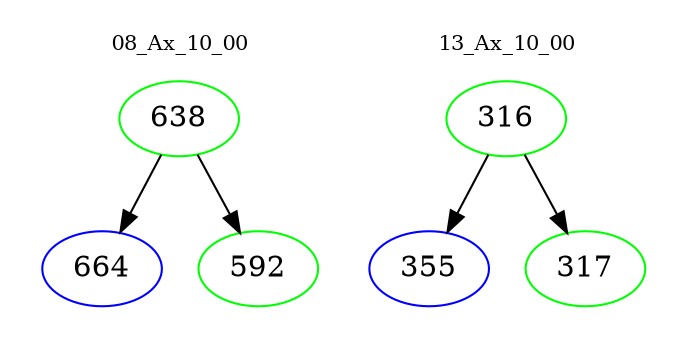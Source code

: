 digraph{
subgraph cluster_0 {
color = white
label = "08_Ax_10_00";
fontsize=10;
T0_638 [label="638", color="green"]
T0_638 -> T0_664 [color="black"]
T0_664 [label="664", color="blue"]
T0_638 -> T0_592 [color="black"]
T0_592 [label="592", color="green"]
}
subgraph cluster_1 {
color = white
label = "13_Ax_10_00";
fontsize=10;
T1_316 [label="316", color="green"]
T1_316 -> T1_355 [color="black"]
T1_355 [label="355", color="blue"]
T1_316 -> T1_317 [color="black"]
T1_317 [label="317", color="green"]
}
}
